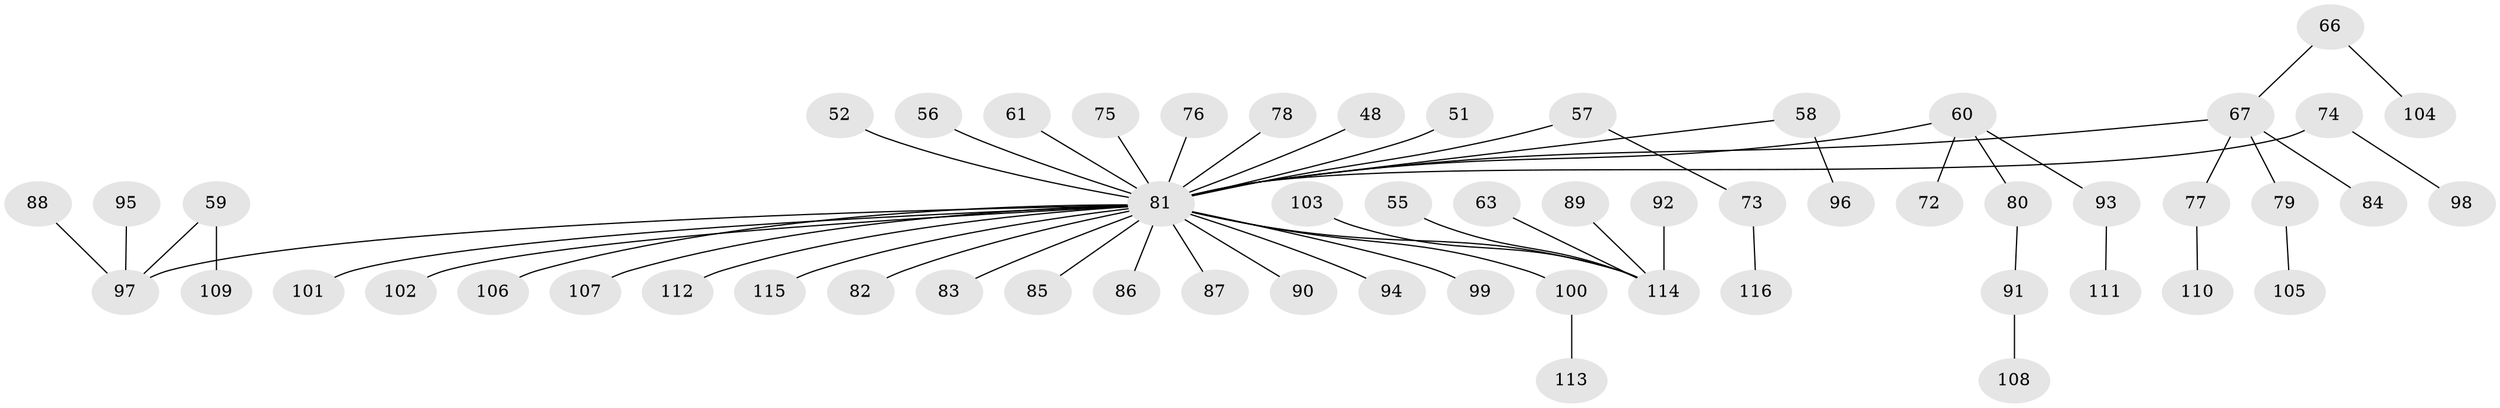 // original degree distribution, {6: 0.017241379310344827, 8: 0.008620689655172414, 3: 0.15517241379310345, 5: 0.017241379310344827, 7: 0.008620689655172414, 1: 0.47413793103448276, 4: 0.04310344827586207, 2: 0.27586206896551724}
// Generated by graph-tools (version 1.1) at 2025/53/03/09/25 04:53:18]
// undirected, 58 vertices, 57 edges
graph export_dot {
graph [start="1"]
  node [color=gray90,style=filled];
  48;
  51;
  52;
  55;
  56;
  57;
  58;
  59 [super="+28+47"];
  60 [super="+39"];
  61;
  63;
  66;
  67 [super="+6+50+36"];
  72;
  73;
  74;
  75;
  76;
  77;
  78;
  79;
  80;
  81 [super="+71+53+15+17+22+40+41+46+42+62+69+45"];
  82;
  83;
  84;
  85;
  86;
  87;
  88;
  89;
  90;
  91;
  92;
  93;
  94;
  95;
  96;
  97 [super="+70"];
  98;
  99;
  100;
  101;
  102;
  103;
  104;
  105;
  106;
  107;
  108;
  109;
  110;
  111;
  112;
  113;
  114 [super="+54"];
  115;
  116;
  48 -- 81;
  51 -- 81;
  52 -- 81;
  55 -- 114;
  56 -- 81;
  57 -- 73;
  57 -- 81;
  58 -- 96;
  58 -- 81;
  59 -- 97;
  59 -- 109;
  60 -- 72;
  60 -- 93;
  60 -- 80;
  60 -- 81;
  61 -- 81;
  63 -- 114;
  66 -- 104;
  66 -- 67;
  67 -- 77;
  67 -- 79;
  67 -- 84;
  67 -- 81;
  73 -- 116;
  74 -- 98;
  74 -- 81;
  75 -- 81;
  76 -- 81;
  77 -- 110;
  78 -- 81;
  79 -- 105;
  80 -- 91;
  81 -- 99;
  81 -- 100;
  81 -- 82;
  81 -- 85;
  81 -- 86;
  81 -- 87;
  81 -- 94;
  81 -- 97;
  81 -- 102;
  81 -- 106;
  81 -- 107;
  81 -- 112;
  81 -- 114;
  81 -- 115;
  81 -- 90;
  81 -- 83;
  81 -- 101;
  88 -- 97;
  89 -- 114;
  91 -- 108;
  92 -- 114;
  93 -- 111;
  95 -- 97;
  100 -- 113;
  103 -- 114;
}
